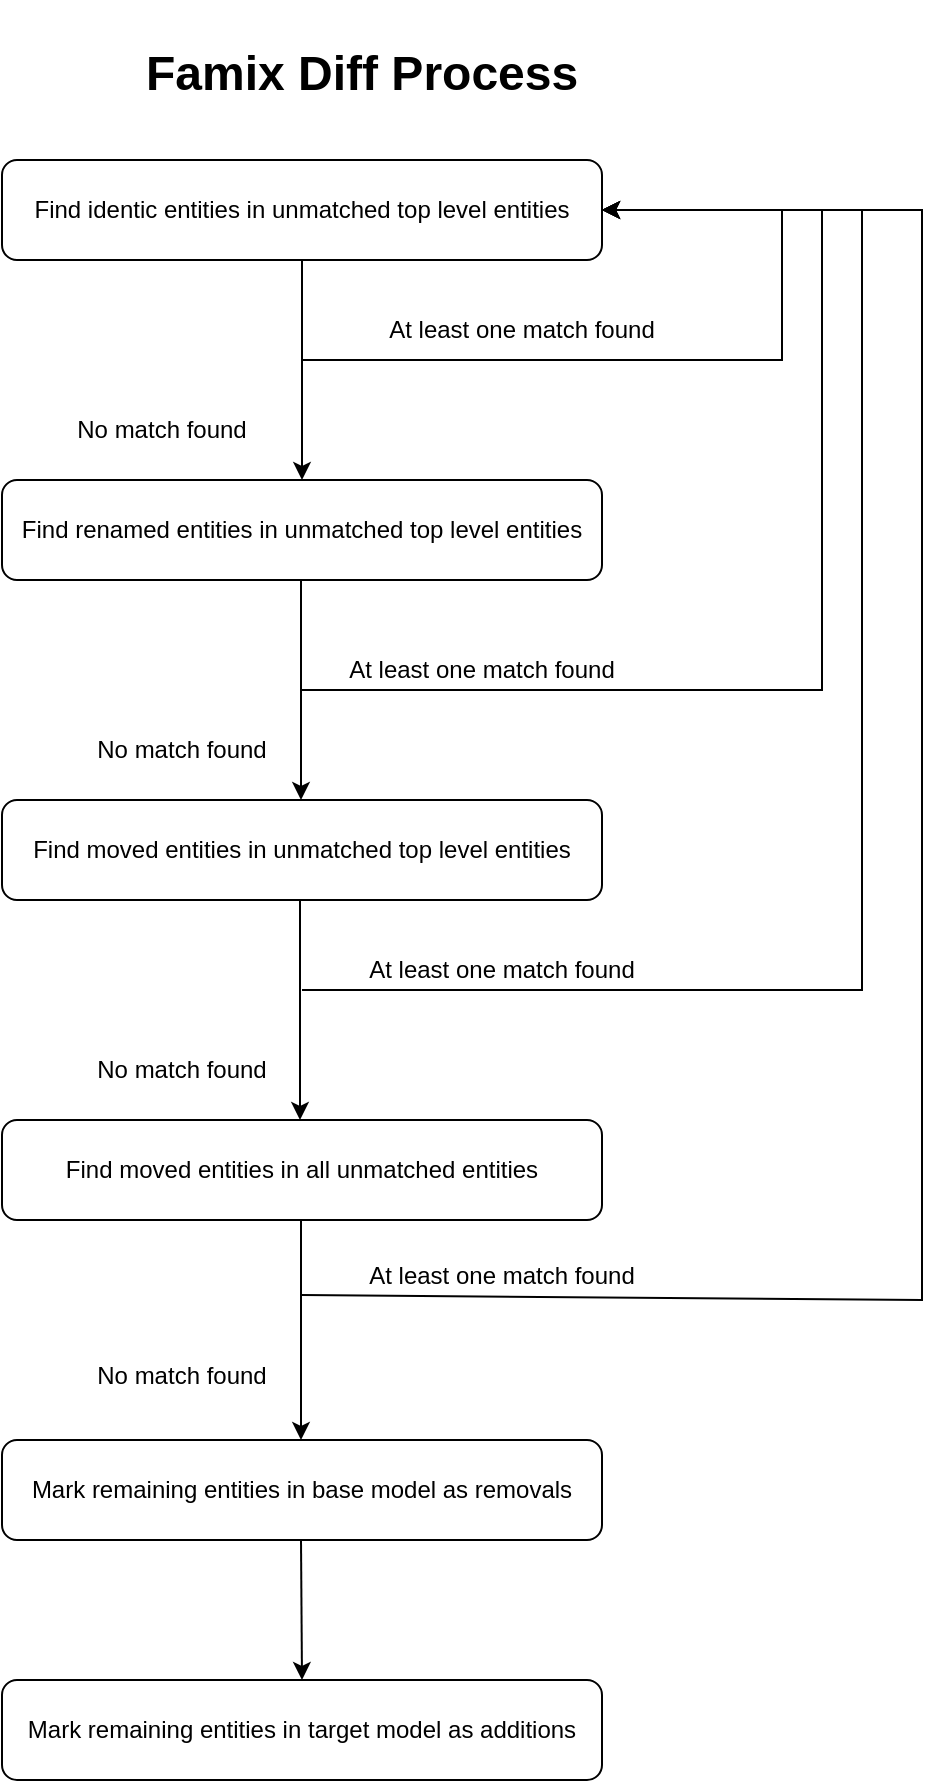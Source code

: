 <mxfile version="24.8.3">
  <diagram name="Page-1" id="za87FDfkQBq7JPVx30nZ">
    <mxGraphModel dx="2714" dy="1455" grid="1" gridSize="10" guides="1" tooltips="1" connect="1" arrows="1" fold="1" page="1" pageScale="1" pageWidth="827" pageHeight="1169" math="0" shadow="0">
      <root>
        <mxCell id="0" />
        <mxCell id="1" parent="0" />
        <mxCell id="vJI3GLVV5K8YMpHVBov4-1" value="Find identic entities in unmatched top level entities" style="rounded=1;whiteSpace=wrap;html=1;" vertex="1" parent="1">
          <mxGeometry x="200" y="230" width="300" height="50" as="geometry" />
        </mxCell>
        <mxCell id="vJI3GLVV5K8YMpHVBov4-3" value="Find renamed entities in unmatched top level entities" style="rounded=1;whiteSpace=wrap;html=1;" vertex="1" parent="1">
          <mxGeometry x="200" y="390" width="300" height="50" as="geometry" />
        </mxCell>
        <mxCell id="vJI3GLVV5K8YMpHVBov4-4" value="Find moved entities in unmatched top level entities" style="rounded=1;whiteSpace=wrap;html=1;" vertex="1" parent="1">
          <mxGeometry x="200" y="550" width="300" height="50" as="geometry" />
        </mxCell>
        <mxCell id="vJI3GLVV5K8YMpHVBov4-6" value="" style="endArrow=classic;html=1;rounded=0;" edge="1" parent="1" source="vJI3GLVV5K8YMpHVBov4-1" target="vJI3GLVV5K8YMpHVBov4-3">
          <mxGeometry width="50" height="50" relative="1" as="geometry">
            <mxPoint x="390" y="770" as="sourcePoint" />
            <mxPoint x="460" y="790" as="targetPoint" />
          </mxGeometry>
        </mxCell>
        <mxCell id="vJI3GLVV5K8YMpHVBov4-7" value="" style="endArrow=classic;html=1;rounded=0;entryX=1;entryY=0.5;entryDx=0;entryDy=0;" edge="1" parent="1" target="vJI3GLVV5K8YMpHVBov4-1">
          <mxGeometry width="50" height="50" relative="1" as="geometry">
            <mxPoint x="350" y="330" as="sourcePoint" />
            <mxPoint x="360" y="400" as="targetPoint" />
            <Array as="points">
              <mxPoint x="590" y="330" />
              <mxPoint x="590" y="255" />
            </Array>
          </mxGeometry>
        </mxCell>
        <mxCell id="vJI3GLVV5K8YMpHVBov4-10" value="At least one match found" style="text;html=1;align=center;verticalAlign=middle;whiteSpace=wrap;rounded=0;" vertex="1" parent="1">
          <mxGeometry x="380" y="300" width="160" height="30" as="geometry" />
        </mxCell>
        <mxCell id="vJI3GLVV5K8YMpHVBov4-11" value="No match found" style="text;html=1;align=center;verticalAlign=middle;whiteSpace=wrap;rounded=0;" vertex="1" parent="1">
          <mxGeometry x="200" y="350" width="160" height="30" as="geometry" />
        </mxCell>
        <mxCell id="vJI3GLVV5K8YMpHVBov4-12" value="" style="endArrow=classic;html=1;rounded=0;" edge="1" parent="1">
          <mxGeometry width="50" height="50" relative="1" as="geometry">
            <mxPoint x="349.5" y="440" as="sourcePoint" />
            <mxPoint x="349.5" y="550" as="targetPoint" />
          </mxGeometry>
        </mxCell>
        <mxCell id="vJI3GLVV5K8YMpHVBov4-13" value="" style="endArrow=classic;html=1;rounded=0;entryX=1;entryY=0.5;entryDx=0;entryDy=0;" edge="1" parent="1" target="vJI3GLVV5K8YMpHVBov4-1">
          <mxGeometry width="50" height="50" relative="1" as="geometry">
            <mxPoint x="350" y="495" as="sourcePoint" />
            <mxPoint x="500" y="420" as="targetPoint" />
            <Array as="points">
              <mxPoint x="610" y="495" />
              <mxPoint x="610" y="255" />
            </Array>
          </mxGeometry>
        </mxCell>
        <mxCell id="vJI3GLVV5K8YMpHVBov4-14" value="No match found" style="text;html=1;align=center;verticalAlign=middle;whiteSpace=wrap;rounded=0;" vertex="1" parent="1">
          <mxGeometry x="210" y="510" width="160" height="30" as="geometry" />
        </mxCell>
        <mxCell id="vJI3GLVV5K8YMpHVBov4-15" value="At least one match found" style="text;html=1;align=center;verticalAlign=middle;whiteSpace=wrap;rounded=0;" vertex="1" parent="1">
          <mxGeometry x="360" y="470" width="160" height="30" as="geometry" />
        </mxCell>
        <mxCell id="vJI3GLVV5K8YMpHVBov4-17" value="" style="endArrow=classic;html=1;rounded=0;" edge="1" parent="1">
          <mxGeometry width="50" height="50" relative="1" as="geometry">
            <mxPoint x="349" y="600" as="sourcePoint" />
            <mxPoint x="349" y="710" as="targetPoint" />
          </mxGeometry>
        </mxCell>
        <mxCell id="vJI3GLVV5K8YMpHVBov4-18" value="" style="endArrow=classic;html=1;rounded=0;entryX=1;entryY=0.5;entryDx=0;entryDy=0;" edge="1" parent="1" target="vJI3GLVV5K8YMpHVBov4-1">
          <mxGeometry width="50" height="50" relative="1" as="geometry">
            <mxPoint x="350" y="645" as="sourcePoint" />
            <mxPoint x="500" y="570" as="targetPoint" />
            <Array as="points">
              <mxPoint x="630" y="645" />
              <mxPoint x="630" y="255" />
            </Array>
          </mxGeometry>
        </mxCell>
        <mxCell id="vJI3GLVV5K8YMpHVBov4-19" value="No match found" style="text;html=1;align=center;verticalAlign=middle;whiteSpace=wrap;rounded=0;" vertex="1" parent="1">
          <mxGeometry x="210" y="670" width="160" height="30" as="geometry" />
        </mxCell>
        <mxCell id="vJI3GLVV5K8YMpHVBov4-20" value="At least one match found" style="text;html=1;align=center;verticalAlign=middle;whiteSpace=wrap;rounded=0;" vertex="1" parent="1">
          <mxGeometry x="370" y="620" width="160" height="30" as="geometry" />
        </mxCell>
        <mxCell id="vJI3GLVV5K8YMpHVBov4-21" value="Find moved entities in all unmatched entities" style="rounded=1;whiteSpace=wrap;html=1;" vertex="1" parent="1">
          <mxGeometry x="200" y="710" width="300" height="50" as="geometry" />
        </mxCell>
        <mxCell id="vJI3GLVV5K8YMpHVBov4-22" value="" style="endArrow=classic;html=1;rounded=0;" edge="1" parent="1">
          <mxGeometry width="50" height="50" relative="1" as="geometry">
            <mxPoint x="349.5" y="760" as="sourcePoint" />
            <mxPoint x="349.5" y="870" as="targetPoint" />
          </mxGeometry>
        </mxCell>
        <mxCell id="vJI3GLVV5K8YMpHVBov4-23" value="" style="endArrow=classic;html=1;rounded=0;entryX=1;entryY=0.5;entryDx=0;entryDy=0;" edge="1" parent="1" target="vJI3GLVV5K8YMpHVBov4-1">
          <mxGeometry width="50" height="50" relative="1" as="geometry">
            <mxPoint x="350" y="797.5" as="sourcePoint" />
            <mxPoint x="500" y="407.5" as="targetPoint" />
            <Array as="points">
              <mxPoint x="660" y="800" />
              <mxPoint x="660" y="255" />
            </Array>
          </mxGeometry>
        </mxCell>
        <mxCell id="vJI3GLVV5K8YMpHVBov4-24" value="No match found" style="text;html=1;align=center;verticalAlign=middle;whiteSpace=wrap;rounded=0;" vertex="1" parent="1">
          <mxGeometry x="210" y="822.5" width="160" height="30" as="geometry" />
        </mxCell>
        <mxCell id="vJI3GLVV5K8YMpHVBov4-25" value="At least one match found" style="text;html=1;align=center;verticalAlign=middle;whiteSpace=wrap;rounded=0;" vertex="1" parent="1">
          <mxGeometry x="370" y="772.5" width="160" height="30" as="geometry" />
        </mxCell>
        <mxCell id="vJI3GLVV5K8YMpHVBov4-26" value="Mark remaining entities in base model as removals" style="rounded=1;whiteSpace=wrap;html=1;" vertex="1" parent="1">
          <mxGeometry x="200" y="870" width="300" height="50" as="geometry" />
        </mxCell>
        <mxCell id="vJI3GLVV5K8YMpHVBov4-27" value="Mark remaining entities in target model as additions" style="rounded=1;whiteSpace=wrap;html=1;" vertex="1" parent="1">
          <mxGeometry x="200" y="990" width="300" height="50" as="geometry" />
        </mxCell>
        <mxCell id="vJI3GLVV5K8YMpHVBov4-28" value="" style="endArrow=classic;html=1;rounded=0;" edge="1" parent="1">
          <mxGeometry width="50" height="50" relative="1" as="geometry">
            <mxPoint x="349.5" y="920" as="sourcePoint" />
            <mxPoint x="350" y="990" as="targetPoint" />
          </mxGeometry>
        </mxCell>
        <mxCell id="vJI3GLVV5K8YMpHVBov4-30" value="&lt;h1&gt;Famix Diff Process&lt;/h1&gt;" style="text;html=1;whiteSpace=wrap;overflow=hidden;rounded=0;" vertex="1" parent="1">
          <mxGeometry x="270" y="150" width="250" height="120" as="geometry" />
        </mxCell>
      </root>
    </mxGraphModel>
  </diagram>
</mxfile>
